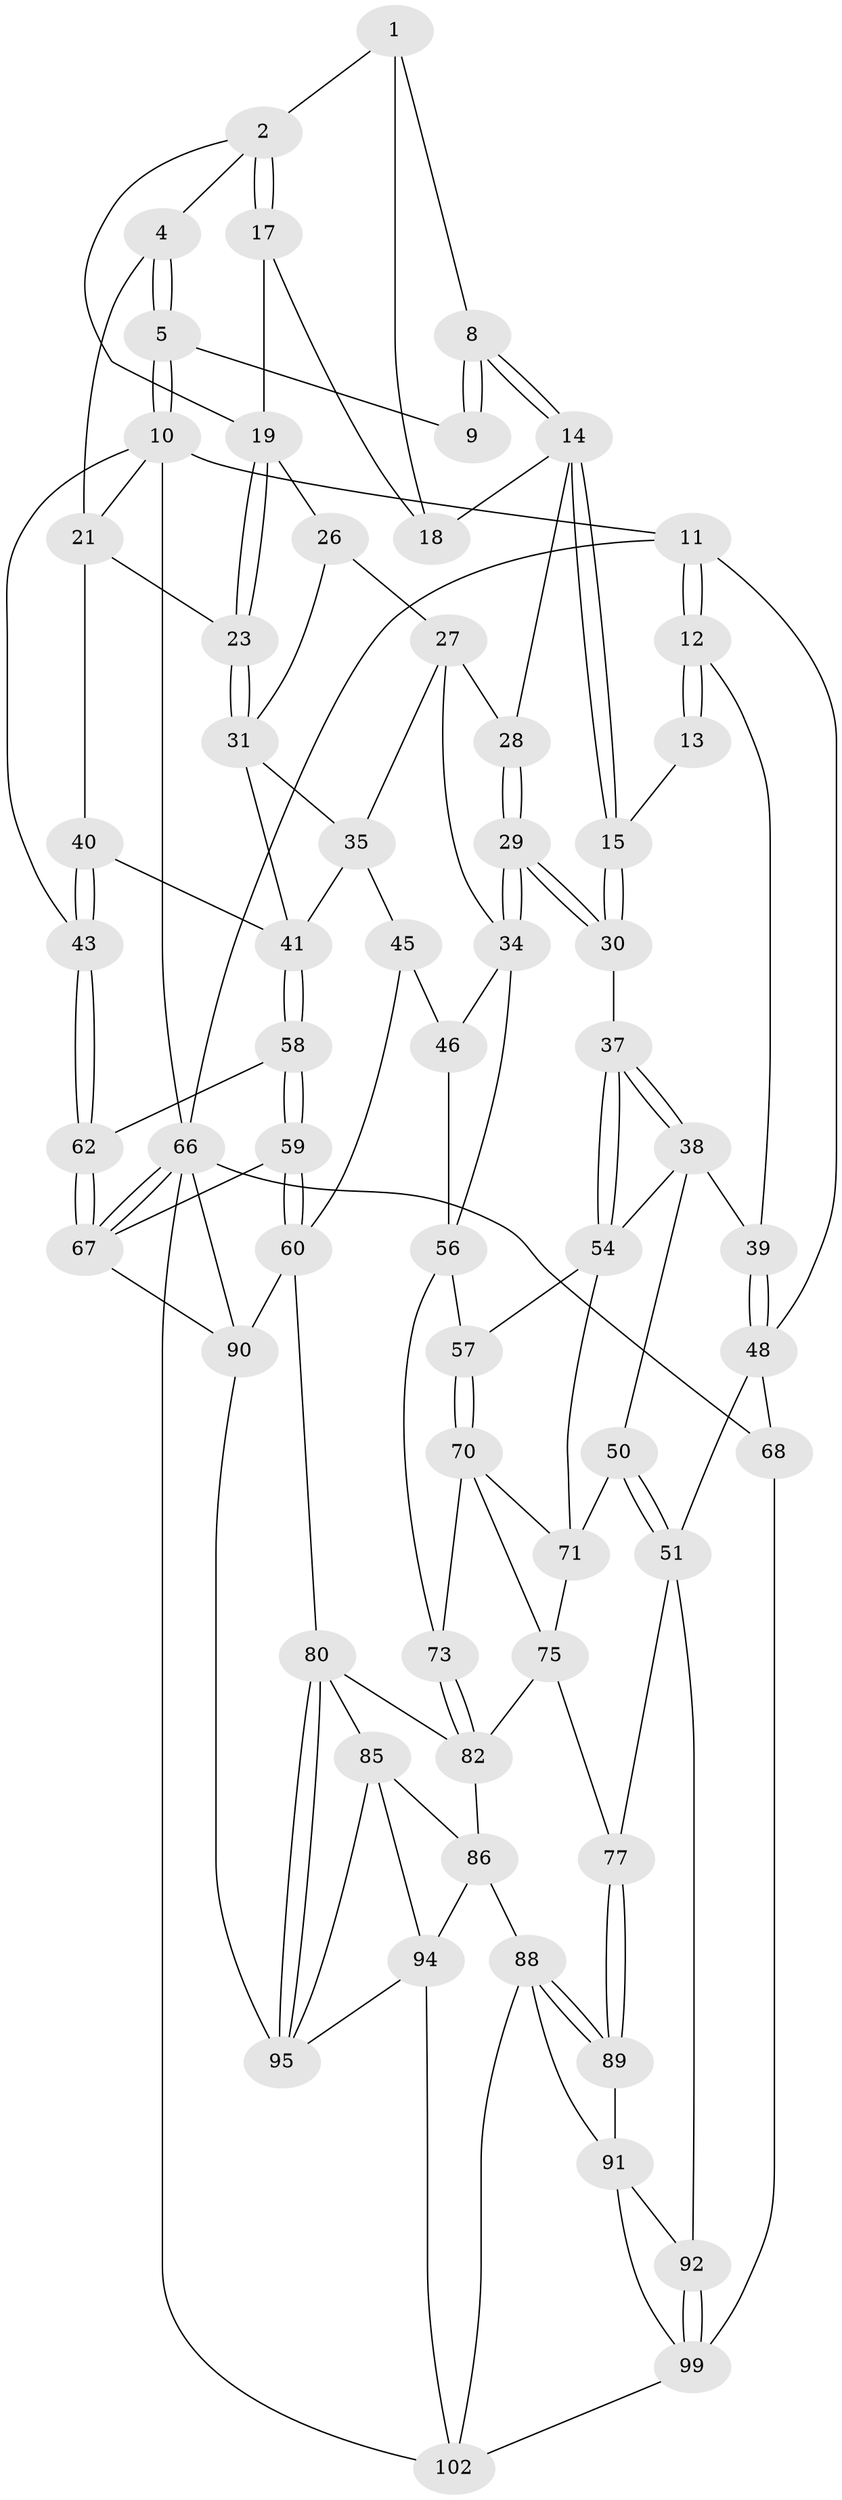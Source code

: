 // Generated by graph-tools (version 1.1) at 2025/24/03/03/25 07:24:35]
// undirected, 64 vertices, 144 edges
graph export_dot {
graph [start="1"]
  node [color=gray90,style=filled];
  1 [pos="+0.7038901555728098+0",super="+7"];
  2 [pos="+0.7341833045620394+0",super="+3"];
  4 [pos="+0.8849254234860977+0.04830478494482774"];
  5 [pos="+1+0",super="+6"];
  8 [pos="+0.5050398785850256+0"];
  9 [pos="+0.4932669353142654+0"];
  10 [pos="+1+0",super="+25"];
  11 [pos="+0+0"];
  12 [pos="+0+0",super="+36"];
  13 [pos="+0.30792047493572977+0"];
  14 [pos="+0.4863373493722805+0.05701839993705955",super="+24"];
  15 [pos="+0.30109766243322833+0.1612793448391623",super="+16"];
  17 [pos="+0.6513044662221432+0.09865027573019507"];
  18 [pos="+0.6267399594802697+0.08379355050169453"];
  19 [pos="+0.7832011227636658+0.10850736917247455",super="+20"];
  21 [pos="+0.8839446079125746+0.06420827255969819",super="+22"];
  23 [pos="+0.852152642328878+0.1670730245147232"];
  26 [pos="+0.6504106521882915+0.15961273350018731"];
  27 [pos="+0.6000514788031264+0.167954988890564",super="+33"];
  28 [pos="+0.5198797197504442+0.12593259014213834"];
  29 [pos="+0.442038195042743+0.30109746386419767"];
  30 [pos="+0.3071768774442124+0.21693877746324877"];
  31 [pos="+0.7676491324848265+0.2433114620055517",super="+32"];
  34 [pos="+0.44205654385385257+0.30112033508253355",super="+47"];
  35 [pos="+0.6119242714526003+0.30267166004091106",super="+44"];
  37 [pos="+0.19552644274552713+0.3027815772263927"];
  38 [pos="+0.06935399296444694+0.28183557726041325",super="+49"];
  39 [pos="+0.048782789968612884+0.26821191409557726"];
  40 [pos="+0.9793258766890223+0.21002525340430345"];
  41 [pos="+0.8556357476456967+0.3939834467187531",super="+42"];
  43 [pos="+1+0.20237174350863538"];
  45 [pos="+0.6607883975550355+0.4647154566789896",super="+61"];
  46 [pos="+0.5395864467193551+0.43388582079538945",super="+64"];
  48 [pos="+0+0.20029419242384527",super="+53"];
  50 [pos="+0+0.5672327686192283"];
  51 [pos="+0+0.5854328812181472",super="+52"];
  54 [pos="+0.203092278887785+0.36373145080310804",super="+55"];
  56 [pos="+0.4243575937193539+0.40538362342650514",super="+65"];
  57 [pos="+0.2835346050385546+0.4602320727178552"];
  58 [pos="+0.8941857851597899+0.46577706296069793",super="+63"];
  59 [pos="+0.704800015180799+0.6041816023982253",super="+78"];
  60 [pos="+0.6981863729497364+0.6045584722358245",super="+79"];
  62 [pos="+1+0.539047627363481"];
  66 [pos="+1+1",super="+69"];
  67 [pos="+1+0.7385233150424749",super="+84"];
  68 [pos="+0+0.8795551477016761"];
  70 [pos="+0.2743997918866528+0.49895503602709207",super="+74"];
  71 [pos="+0.13066565659348553+0.5266102109039208",super="+72"];
  73 [pos="+0.4278748949696495+0.5797701761765977"];
  75 [pos="+0.26567872518957325+0.6540998348203451",super="+76"];
  77 [pos="+0.20540693897038645+0.6908056898027899"];
  80 [pos="+0.6434389236001707+0.6876701277161685",super="+81"];
  82 [pos="+0.4652313065371931+0.6638518063736014",super="+83"];
  85 [pos="+0.4376211214432865+0.742991124464892",super="+93"];
  86 [pos="+0.3501730980643971+0.7504213292130042",super="+87"];
  88 [pos="+0.281588924026789+0.8714532482181393",super="+100"];
  89 [pos="+0.18214652142443505+0.754780982226958"];
  90 [pos="+0.8277214973415173+0.8195372813628806",super="+96"];
  91 [pos="+0.1808165625675803+0.7553775772781528",super="+98"];
  92 [pos="+0.12744749707611808+0.760402079129526"];
  94 [pos="+0.3732675893545764+0.8909795494506885",super="+103"];
  95 [pos="+0.620195299220596+0.8664923722019505",super="+97"];
  99 [pos="+0.023642480331995466+0.8796022167386256",super="+101"];
  102 [pos="+0.19714465922467547+1",super="+104"];
  1 -- 2;
  1 -- 8;
  1 -- 18;
  2 -- 17;
  2 -- 17;
  2 -- 19;
  2 -- 4;
  4 -- 5;
  4 -- 5;
  4 -- 21;
  5 -- 10;
  5 -- 10;
  5 -- 9;
  8 -- 9;
  8 -- 9;
  8 -- 14;
  8 -- 14;
  10 -- 11;
  10 -- 66;
  10 -- 43;
  10 -- 21;
  11 -- 12;
  11 -- 12;
  11 -- 48;
  11 -- 66;
  12 -- 13;
  12 -- 13;
  12 -- 39;
  13 -- 15;
  14 -- 15;
  14 -- 15;
  14 -- 18;
  14 -- 28;
  15 -- 30;
  15 -- 30;
  17 -- 18;
  17 -- 19;
  19 -- 23;
  19 -- 23;
  19 -- 26;
  21 -- 40;
  21 -- 23;
  23 -- 31;
  23 -- 31;
  26 -- 27;
  26 -- 31;
  27 -- 28;
  27 -- 35;
  27 -- 34;
  28 -- 29;
  28 -- 29;
  29 -- 30;
  29 -- 30;
  29 -- 34;
  29 -- 34;
  30 -- 37;
  31 -- 35;
  31 -- 41;
  34 -- 56;
  34 -- 46;
  35 -- 45;
  35 -- 41;
  37 -- 38;
  37 -- 38;
  37 -- 54;
  37 -- 54;
  38 -- 39;
  38 -- 54;
  38 -- 50;
  39 -- 48;
  39 -- 48;
  40 -- 41;
  40 -- 43;
  40 -- 43;
  41 -- 58;
  41 -- 58;
  43 -- 62;
  43 -- 62;
  45 -- 46 [weight=2];
  45 -- 60;
  46 -- 56;
  48 -- 51;
  48 -- 68;
  50 -- 51;
  50 -- 51;
  50 -- 71;
  51 -- 77;
  51 -- 92;
  54 -- 57;
  54 -- 71;
  56 -- 57;
  56 -- 73;
  57 -- 70;
  57 -- 70;
  58 -- 59 [weight=2];
  58 -- 59;
  58 -- 62;
  59 -- 60;
  59 -- 60;
  59 -- 67;
  60 -- 80;
  60 -- 90;
  62 -- 67;
  62 -- 67;
  66 -- 67;
  66 -- 67;
  66 -- 90;
  66 -- 68;
  66 -- 102;
  67 -- 90;
  68 -- 99;
  70 -- 71;
  70 -- 73;
  70 -- 75;
  71 -- 75;
  73 -- 82;
  73 -- 82;
  75 -- 77;
  75 -- 82;
  77 -- 89;
  77 -- 89;
  80 -- 95;
  80 -- 95;
  80 -- 82;
  80 -- 85;
  82 -- 86;
  85 -- 86;
  85 -- 94;
  85 -- 95;
  86 -- 88;
  86 -- 94;
  88 -- 89;
  88 -- 89;
  88 -- 102;
  88 -- 91;
  89 -- 91;
  90 -- 95;
  91 -- 92;
  91 -- 99;
  92 -- 99;
  92 -- 99;
  94 -- 102;
  94 -- 95;
  99 -- 102;
}
